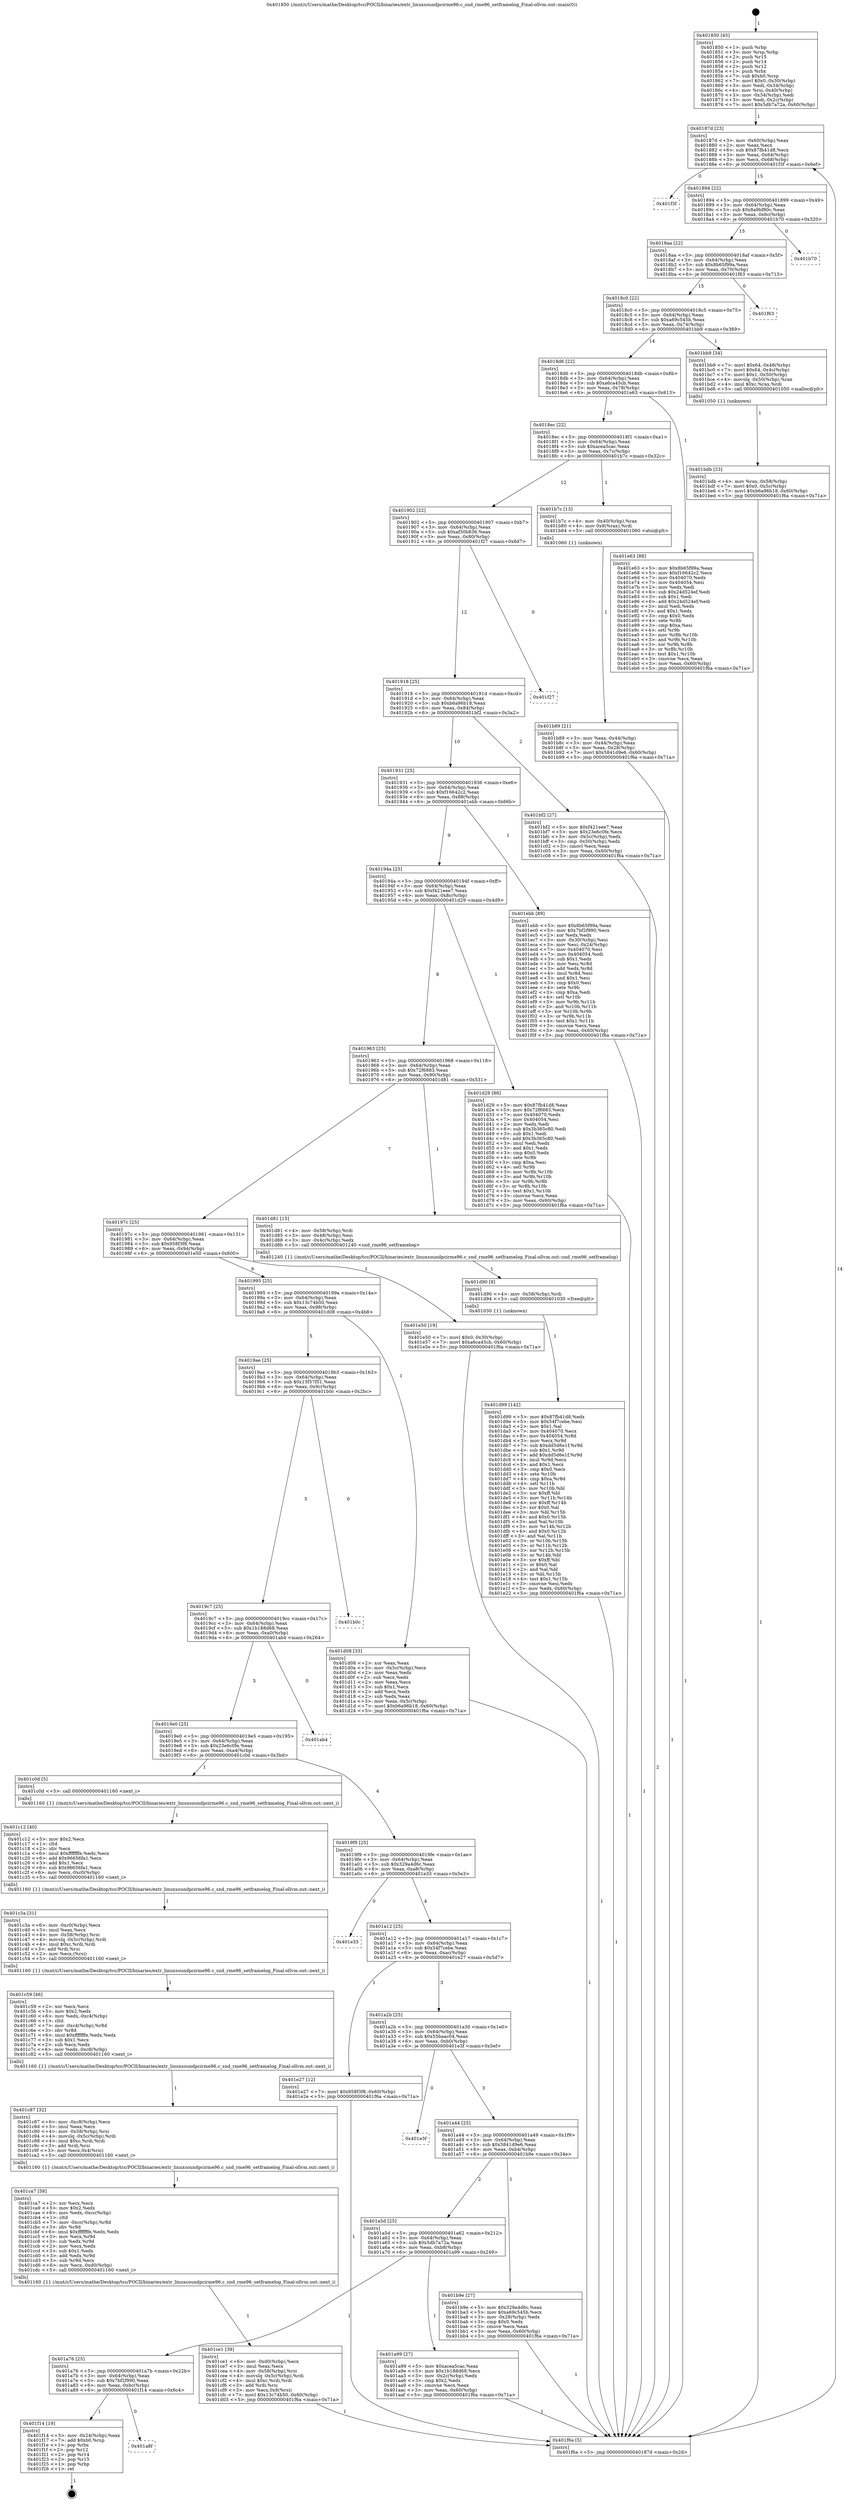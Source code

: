 digraph "0x401850" {
  label = "0x401850 (/mnt/c/Users/mathe/Desktop/tcc/POCII/binaries/extr_linuxsoundpcirme96.c_snd_rme96_setframelog_Final-ollvm.out::main(0))"
  labelloc = "t"
  node[shape=record]

  Entry [label="",width=0.3,height=0.3,shape=circle,fillcolor=black,style=filled]
  "0x40187d" [label="{
     0x40187d [23]\l
     | [instrs]\l
     &nbsp;&nbsp;0x40187d \<+3\>: mov -0x60(%rbp),%eax\l
     &nbsp;&nbsp;0x401880 \<+2\>: mov %eax,%ecx\l
     &nbsp;&nbsp;0x401882 \<+6\>: sub $0x87fb41d8,%ecx\l
     &nbsp;&nbsp;0x401888 \<+3\>: mov %eax,-0x64(%rbp)\l
     &nbsp;&nbsp;0x40188b \<+3\>: mov %ecx,-0x68(%rbp)\l
     &nbsp;&nbsp;0x40188e \<+6\>: je 0000000000401f3f \<main+0x6ef\>\l
  }"]
  "0x401f3f" [label="{
     0x401f3f\l
  }", style=dashed]
  "0x401894" [label="{
     0x401894 [22]\l
     | [instrs]\l
     &nbsp;&nbsp;0x401894 \<+5\>: jmp 0000000000401899 \<main+0x49\>\l
     &nbsp;&nbsp;0x401899 \<+3\>: mov -0x64(%rbp),%eax\l
     &nbsp;&nbsp;0x40189c \<+5\>: sub $0x8a9bf80c,%eax\l
     &nbsp;&nbsp;0x4018a1 \<+3\>: mov %eax,-0x6c(%rbp)\l
     &nbsp;&nbsp;0x4018a4 \<+6\>: je 0000000000401b70 \<main+0x320\>\l
  }"]
  Exit [label="",width=0.3,height=0.3,shape=circle,fillcolor=black,style=filled,peripheries=2]
  "0x401b70" [label="{
     0x401b70\l
  }", style=dashed]
  "0x4018aa" [label="{
     0x4018aa [22]\l
     | [instrs]\l
     &nbsp;&nbsp;0x4018aa \<+5\>: jmp 00000000004018af \<main+0x5f\>\l
     &nbsp;&nbsp;0x4018af \<+3\>: mov -0x64(%rbp),%eax\l
     &nbsp;&nbsp;0x4018b2 \<+5\>: sub $0x8b65f99a,%eax\l
     &nbsp;&nbsp;0x4018b7 \<+3\>: mov %eax,-0x70(%rbp)\l
     &nbsp;&nbsp;0x4018ba \<+6\>: je 0000000000401f63 \<main+0x713\>\l
  }"]
  "0x401a8f" [label="{
     0x401a8f\l
  }", style=dashed]
  "0x401f63" [label="{
     0x401f63\l
  }", style=dashed]
  "0x4018c0" [label="{
     0x4018c0 [22]\l
     | [instrs]\l
     &nbsp;&nbsp;0x4018c0 \<+5\>: jmp 00000000004018c5 \<main+0x75\>\l
     &nbsp;&nbsp;0x4018c5 \<+3\>: mov -0x64(%rbp),%eax\l
     &nbsp;&nbsp;0x4018c8 \<+5\>: sub $0xa69c545b,%eax\l
     &nbsp;&nbsp;0x4018cd \<+3\>: mov %eax,-0x74(%rbp)\l
     &nbsp;&nbsp;0x4018d0 \<+6\>: je 0000000000401bb9 \<main+0x369\>\l
  }"]
  "0x401f14" [label="{
     0x401f14 [19]\l
     | [instrs]\l
     &nbsp;&nbsp;0x401f14 \<+3\>: mov -0x24(%rbp),%eax\l
     &nbsp;&nbsp;0x401f17 \<+7\>: add $0xb0,%rsp\l
     &nbsp;&nbsp;0x401f1e \<+1\>: pop %rbx\l
     &nbsp;&nbsp;0x401f1f \<+2\>: pop %r12\l
     &nbsp;&nbsp;0x401f21 \<+2\>: pop %r14\l
     &nbsp;&nbsp;0x401f23 \<+2\>: pop %r15\l
     &nbsp;&nbsp;0x401f25 \<+1\>: pop %rbp\l
     &nbsp;&nbsp;0x401f26 \<+1\>: ret\l
  }"]
  "0x401bb9" [label="{
     0x401bb9 [34]\l
     | [instrs]\l
     &nbsp;&nbsp;0x401bb9 \<+7\>: movl $0x64,-0x48(%rbp)\l
     &nbsp;&nbsp;0x401bc0 \<+7\>: movl $0x64,-0x4c(%rbp)\l
     &nbsp;&nbsp;0x401bc7 \<+7\>: movl $0x1,-0x50(%rbp)\l
     &nbsp;&nbsp;0x401bce \<+4\>: movslq -0x50(%rbp),%rax\l
     &nbsp;&nbsp;0x401bd2 \<+4\>: imul $0xc,%rax,%rdi\l
     &nbsp;&nbsp;0x401bd6 \<+5\>: call 0000000000401050 \<malloc@plt\>\l
     | [calls]\l
     &nbsp;&nbsp;0x401050 \{1\} (unknown)\l
  }"]
  "0x4018d6" [label="{
     0x4018d6 [22]\l
     | [instrs]\l
     &nbsp;&nbsp;0x4018d6 \<+5\>: jmp 00000000004018db \<main+0x8b\>\l
     &nbsp;&nbsp;0x4018db \<+3\>: mov -0x64(%rbp),%eax\l
     &nbsp;&nbsp;0x4018de \<+5\>: sub $0xa6ca45cb,%eax\l
     &nbsp;&nbsp;0x4018e3 \<+3\>: mov %eax,-0x78(%rbp)\l
     &nbsp;&nbsp;0x4018e6 \<+6\>: je 0000000000401e63 \<main+0x613\>\l
  }"]
  "0x401d99" [label="{
     0x401d99 [142]\l
     | [instrs]\l
     &nbsp;&nbsp;0x401d99 \<+5\>: mov $0x87fb41d8,%edx\l
     &nbsp;&nbsp;0x401d9e \<+5\>: mov $0x54f7cebe,%esi\l
     &nbsp;&nbsp;0x401da3 \<+2\>: mov $0x1,%al\l
     &nbsp;&nbsp;0x401da5 \<+7\>: mov 0x404070,%ecx\l
     &nbsp;&nbsp;0x401dac \<+8\>: mov 0x404054,%r8d\l
     &nbsp;&nbsp;0x401db4 \<+3\>: mov %ecx,%r9d\l
     &nbsp;&nbsp;0x401db7 \<+7\>: sub $0xdd5d6e1f,%r9d\l
     &nbsp;&nbsp;0x401dbe \<+4\>: sub $0x1,%r9d\l
     &nbsp;&nbsp;0x401dc2 \<+7\>: add $0xdd5d6e1f,%r9d\l
     &nbsp;&nbsp;0x401dc9 \<+4\>: imul %r9d,%ecx\l
     &nbsp;&nbsp;0x401dcd \<+3\>: and $0x1,%ecx\l
     &nbsp;&nbsp;0x401dd0 \<+3\>: cmp $0x0,%ecx\l
     &nbsp;&nbsp;0x401dd3 \<+4\>: sete %r10b\l
     &nbsp;&nbsp;0x401dd7 \<+4\>: cmp $0xa,%r8d\l
     &nbsp;&nbsp;0x401ddb \<+4\>: setl %r11b\l
     &nbsp;&nbsp;0x401ddf \<+3\>: mov %r10b,%bl\l
     &nbsp;&nbsp;0x401de2 \<+3\>: xor $0xff,%bl\l
     &nbsp;&nbsp;0x401de5 \<+3\>: mov %r11b,%r14b\l
     &nbsp;&nbsp;0x401de8 \<+4\>: xor $0xff,%r14b\l
     &nbsp;&nbsp;0x401dec \<+2\>: xor $0x0,%al\l
     &nbsp;&nbsp;0x401dee \<+3\>: mov %bl,%r15b\l
     &nbsp;&nbsp;0x401df1 \<+4\>: and $0x0,%r15b\l
     &nbsp;&nbsp;0x401df5 \<+3\>: and %al,%r10b\l
     &nbsp;&nbsp;0x401df8 \<+3\>: mov %r14b,%r12b\l
     &nbsp;&nbsp;0x401dfb \<+4\>: and $0x0,%r12b\l
     &nbsp;&nbsp;0x401dff \<+3\>: and %al,%r11b\l
     &nbsp;&nbsp;0x401e02 \<+3\>: or %r10b,%r15b\l
     &nbsp;&nbsp;0x401e05 \<+3\>: or %r11b,%r12b\l
     &nbsp;&nbsp;0x401e08 \<+3\>: xor %r12b,%r15b\l
     &nbsp;&nbsp;0x401e0b \<+3\>: or %r14b,%bl\l
     &nbsp;&nbsp;0x401e0e \<+3\>: xor $0xff,%bl\l
     &nbsp;&nbsp;0x401e11 \<+2\>: or $0x0,%al\l
     &nbsp;&nbsp;0x401e13 \<+2\>: and %al,%bl\l
     &nbsp;&nbsp;0x401e15 \<+3\>: or %bl,%r15b\l
     &nbsp;&nbsp;0x401e18 \<+4\>: test $0x1,%r15b\l
     &nbsp;&nbsp;0x401e1c \<+3\>: cmovne %esi,%edx\l
     &nbsp;&nbsp;0x401e1f \<+3\>: mov %edx,-0x60(%rbp)\l
     &nbsp;&nbsp;0x401e22 \<+5\>: jmp 0000000000401f6a \<main+0x71a\>\l
  }"]
  "0x401e63" [label="{
     0x401e63 [88]\l
     | [instrs]\l
     &nbsp;&nbsp;0x401e63 \<+5\>: mov $0x8b65f99a,%eax\l
     &nbsp;&nbsp;0x401e68 \<+5\>: mov $0xf16642c2,%ecx\l
     &nbsp;&nbsp;0x401e6d \<+7\>: mov 0x404070,%edx\l
     &nbsp;&nbsp;0x401e74 \<+7\>: mov 0x404054,%esi\l
     &nbsp;&nbsp;0x401e7b \<+2\>: mov %edx,%edi\l
     &nbsp;&nbsp;0x401e7d \<+6\>: sub $0x24d524ef,%edi\l
     &nbsp;&nbsp;0x401e83 \<+3\>: sub $0x1,%edi\l
     &nbsp;&nbsp;0x401e86 \<+6\>: add $0x24d524ef,%edi\l
     &nbsp;&nbsp;0x401e8c \<+3\>: imul %edi,%edx\l
     &nbsp;&nbsp;0x401e8f \<+3\>: and $0x1,%edx\l
     &nbsp;&nbsp;0x401e92 \<+3\>: cmp $0x0,%edx\l
     &nbsp;&nbsp;0x401e95 \<+4\>: sete %r8b\l
     &nbsp;&nbsp;0x401e99 \<+3\>: cmp $0xa,%esi\l
     &nbsp;&nbsp;0x401e9c \<+4\>: setl %r9b\l
     &nbsp;&nbsp;0x401ea0 \<+3\>: mov %r8b,%r10b\l
     &nbsp;&nbsp;0x401ea3 \<+3\>: and %r9b,%r10b\l
     &nbsp;&nbsp;0x401ea6 \<+3\>: xor %r9b,%r8b\l
     &nbsp;&nbsp;0x401ea9 \<+3\>: or %r8b,%r10b\l
     &nbsp;&nbsp;0x401eac \<+4\>: test $0x1,%r10b\l
     &nbsp;&nbsp;0x401eb0 \<+3\>: cmovne %ecx,%eax\l
     &nbsp;&nbsp;0x401eb3 \<+3\>: mov %eax,-0x60(%rbp)\l
     &nbsp;&nbsp;0x401eb6 \<+5\>: jmp 0000000000401f6a \<main+0x71a\>\l
  }"]
  "0x4018ec" [label="{
     0x4018ec [22]\l
     | [instrs]\l
     &nbsp;&nbsp;0x4018ec \<+5\>: jmp 00000000004018f1 \<main+0xa1\>\l
     &nbsp;&nbsp;0x4018f1 \<+3\>: mov -0x64(%rbp),%eax\l
     &nbsp;&nbsp;0x4018f4 \<+5\>: sub $0xacea5cac,%eax\l
     &nbsp;&nbsp;0x4018f9 \<+3\>: mov %eax,-0x7c(%rbp)\l
     &nbsp;&nbsp;0x4018fc \<+6\>: je 0000000000401b7c \<main+0x32c\>\l
  }"]
  "0x401d90" [label="{
     0x401d90 [9]\l
     | [instrs]\l
     &nbsp;&nbsp;0x401d90 \<+4\>: mov -0x58(%rbp),%rdi\l
     &nbsp;&nbsp;0x401d94 \<+5\>: call 0000000000401030 \<free@plt\>\l
     | [calls]\l
     &nbsp;&nbsp;0x401030 \{1\} (unknown)\l
  }"]
  "0x401b7c" [label="{
     0x401b7c [13]\l
     | [instrs]\l
     &nbsp;&nbsp;0x401b7c \<+4\>: mov -0x40(%rbp),%rax\l
     &nbsp;&nbsp;0x401b80 \<+4\>: mov 0x8(%rax),%rdi\l
     &nbsp;&nbsp;0x401b84 \<+5\>: call 0000000000401060 \<atoi@plt\>\l
     | [calls]\l
     &nbsp;&nbsp;0x401060 \{1\} (unknown)\l
  }"]
  "0x401902" [label="{
     0x401902 [22]\l
     | [instrs]\l
     &nbsp;&nbsp;0x401902 \<+5\>: jmp 0000000000401907 \<main+0xb7\>\l
     &nbsp;&nbsp;0x401907 \<+3\>: mov -0x64(%rbp),%eax\l
     &nbsp;&nbsp;0x40190a \<+5\>: sub $0xaf30b836,%eax\l
     &nbsp;&nbsp;0x40190f \<+3\>: mov %eax,-0x80(%rbp)\l
     &nbsp;&nbsp;0x401912 \<+6\>: je 0000000000401f27 \<main+0x6d7\>\l
  }"]
  "0x401ce1" [label="{
     0x401ce1 [39]\l
     | [instrs]\l
     &nbsp;&nbsp;0x401ce1 \<+6\>: mov -0xd0(%rbp),%ecx\l
     &nbsp;&nbsp;0x401ce7 \<+3\>: imul %eax,%ecx\l
     &nbsp;&nbsp;0x401cea \<+4\>: mov -0x58(%rbp),%rsi\l
     &nbsp;&nbsp;0x401cee \<+4\>: movslq -0x5c(%rbp),%rdi\l
     &nbsp;&nbsp;0x401cf2 \<+4\>: imul $0xc,%rdi,%rdi\l
     &nbsp;&nbsp;0x401cf6 \<+3\>: add %rdi,%rsi\l
     &nbsp;&nbsp;0x401cf9 \<+3\>: mov %ecx,0x8(%rsi)\l
     &nbsp;&nbsp;0x401cfc \<+7\>: movl $0x13c74b50,-0x60(%rbp)\l
     &nbsp;&nbsp;0x401d03 \<+5\>: jmp 0000000000401f6a \<main+0x71a\>\l
  }"]
  "0x401f27" [label="{
     0x401f27\l
  }", style=dashed]
  "0x401918" [label="{
     0x401918 [25]\l
     | [instrs]\l
     &nbsp;&nbsp;0x401918 \<+5\>: jmp 000000000040191d \<main+0xcd\>\l
     &nbsp;&nbsp;0x40191d \<+3\>: mov -0x64(%rbp),%eax\l
     &nbsp;&nbsp;0x401920 \<+5\>: sub $0xb6a96b18,%eax\l
     &nbsp;&nbsp;0x401925 \<+6\>: mov %eax,-0x84(%rbp)\l
     &nbsp;&nbsp;0x40192b \<+6\>: je 0000000000401bf2 \<main+0x3a2\>\l
  }"]
  "0x401ca7" [label="{
     0x401ca7 [58]\l
     | [instrs]\l
     &nbsp;&nbsp;0x401ca7 \<+2\>: xor %ecx,%ecx\l
     &nbsp;&nbsp;0x401ca9 \<+5\>: mov $0x2,%edx\l
     &nbsp;&nbsp;0x401cae \<+6\>: mov %edx,-0xcc(%rbp)\l
     &nbsp;&nbsp;0x401cb4 \<+1\>: cltd\l
     &nbsp;&nbsp;0x401cb5 \<+7\>: mov -0xcc(%rbp),%r8d\l
     &nbsp;&nbsp;0x401cbc \<+3\>: idiv %r8d\l
     &nbsp;&nbsp;0x401cbf \<+6\>: imul $0xfffffffe,%edx,%edx\l
     &nbsp;&nbsp;0x401cc5 \<+3\>: mov %ecx,%r9d\l
     &nbsp;&nbsp;0x401cc8 \<+3\>: sub %edx,%r9d\l
     &nbsp;&nbsp;0x401ccb \<+2\>: mov %ecx,%edx\l
     &nbsp;&nbsp;0x401ccd \<+3\>: sub $0x1,%edx\l
     &nbsp;&nbsp;0x401cd0 \<+3\>: add %edx,%r9d\l
     &nbsp;&nbsp;0x401cd3 \<+3\>: sub %r9d,%ecx\l
     &nbsp;&nbsp;0x401cd6 \<+6\>: mov %ecx,-0xd0(%rbp)\l
     &nbsp;&nbsp;0x401cdc \<+5\>: call 0000000000401160 \<next_i\>\l
     | [calls]\l
     &nbsp;&nbsp;0x401160 \{1\} (/mnt/c/Users/mathe/Desktop/tcc/POCII/binaries/extr_linuxsoundpcirme96.c_snd_rme96_setframelog_Final-ollvm.out::next_i)\l
  }"]
  "0x401bf2" [label="{
     0x401bf2 [27]\l
     | [instrs]\l
     &nbsp;&nbsp;0x401bf2 \<+5\>: mov $0xf421eee7,%eax\l
     &nbsp;&nbsp;0x401bf7 \<+5\>: mov $0x23e6c0fe,%ecx\l
     &nbsp;&nbsp;0x401bfc \<+3\>: mov -0x5c(%rbp),%edx\l
     &nbsp;&nbsp;0x401bff \<+3\>: cmp -0x50(%rbp),%edx\l
     &nbsp;&nbsp;0x401c02 \<+3\>: cmovl %ecx,%eax\l
     &nbsp;&nbsp;0x401c05 \<+3\>: mov %eax,-0x60(%rbp)\l
     &nbsp;&nbsp;0x401c08 \<+5\>: jmp 0000000000401f6a \<main+0x71a\>\l
  }"]
  "0x401931" [label="{
     0x401931 [25]\l
     | [instrs]\l
     &nbsp;&nbsp;0x401931 \<+5\>: jmp 0000000000401936 \<main+0xe6\>\l
     &nbsp;&nbsp;0x401936 \<+3\>: mov -0x64(%rbp),%eax\l
     &nbsp;&nbsp;0x401939 \<+5\>: sub $0xf16642c2,%eax\l
     &nbsp;&nbsp;0x40193e \<+6\>: mov %eax,-0x88(%rbp)\l
     &nbsp;&nbsp;0x401944 \<+6\>: je 0000000000401ebb \<main+0x66b\>\l
  }"]
  "0x401c87" [label="{
     0x401c87 [32]\l
     | [instrs]\l
     &nbsp;&nbsp;0x401c87 \<+6\>: mov -0xc8(%rbp),%ecx\l
     &nbsp;&nbsp;0x401c8d \<+3\>: imul %eax,%ecx\l
     &nbsp;&nbsp;0x401c90 \<+4\>: mov -0x58(%rbp),%rsi\l
     &nbsp;&nbsp;0x401c94 \<+4\>: movslq -0x5c(%rbp),%rdi\l
     &nbsp;&nbsp;0x401c98 \<+4\>: imul $0xc,%rdi,%rdi\l
     &nbsp;&nbsp;0x401c9c \<+3\>: add %rdi,%rsi\l
     &nbsp;&nbsp;0x401c9f \<+3\>: mov %ecx,0x4(%rsi)\l
     &nbsp;&nbsp;0x401ca2 \<+5\>: call 0000000000401160 \<next_i\>\l
     | [calls]\l
     &nbsp;&nbsp;0x401160 \{1\} (/mnt/c/Users/mathe/Desktop/tcc/POCII/binaries/extr_linuxsoundpcirme96.c_snd_rme96_setframelog_Final-ollvm.out::next_i)\l
  }"]
  "0x401ebb" [label="{
     0x401ebb [89]\l
     | [instrs]\l
     &nbsp;&nbsp;0x401ebb \<+5\>: mov $0x8b65f99a,%eax\l
     &nbsp;&nbsp;0x401ec0 \<+5\>: mov $0x7bf2f990,%ecx\l
     &nbsp;&nbsp;0x401ec5 \<+2\>: xor %edx,%edx\l
     &nbsp;&nbsp;0x401ec7 \<+3\>: mov -0x30(%rbp),%esi\l
     &nbsp;&nbsp;0x401eca \<+3\>: mov %esi,-0x24(%rbp)\l
     &nbsp;&nbsp;0x401ecd \<+7\>: mov 0x404070,%esi\l
     &nbsp;&nbsp;0x401ed4 \<+7\>: mov 0x404054,%edi\l
     &nbsp;&nbsp;0x401edb \<+3\>: sub $0x1,%edx\l
     &nbsp;&nbsp;0x401ede \<+3\>: mov %esi,%r8d\l
     &nbsp;&nbsp;0x401ee1 \<+3\>: add %edx,%r8d\l
     &nbsp;&nbsp;0x401ee4 \<+4\>: imul %r8d,%esi\l
     &nbsp;&nbsp;0x401ee8 \<+3\>: and $0x1,%esi\l
     &nbsp;&nbsp;0x401eeb \<+3\>: cmp $0x0,%esi\l
     &nbsp;&nbsp;0x401eee \<+4\>: sete %r9b\l
     &nbsp;&nbsp;0x401ef2 \<+3\>: cmp $0xa,%edi\l
     &nbsp;&nbsp;0x401ef5 \<+4\>: setl %r10b\l
     &nbsp;&nbsp;0x401ef9 \<+3\>: mov %r9b,%r11b\l
     &nbsp;&nbsp;0x401efc \<+3\>: and %r10b,%r11b\l
     &nbsp;&nbsp;0x401eff \<+3\>: xor %r10b,%r9b\l
     &nbsp;&nbsp;0x401f02 \<+3\>: or %r9b,%r11b\l
     &nbsp;&nbsp;0x401f05 \<+4\>: test $0x1,%r11b\l
     &nbsp;&nbsp;0x401f09 \<+3\>: cmovne %ecx,%eax\l
     &nbsp;&nbsp;0x401f0c \<+3\>: mov %eax,-0x60(%rbp)\l
     &nbsp;&nbsp;0x401f0f \<+5\>: jmp 0000000000401f6a \<main+0x71a\>\l
  }"]
  "0x40194a" [label="{
     0x40194a [25]\l
     | [instrs]\l
     &nbsp;&nbsp;0x40194a \<+5\>: jmp 000000000040194f \<main+0xff\>\l
     &nbsp;&nbsp;0x40194f \<+3\>: mov -0x64(%rbp),%eax\l
     &nbsp;&nbsp;0x401952 \<+5\>: sub $0xf421eee7,%eax\l
     &nbsp;&nbsp;0x401957 \<+6\>: mov %eax,-0x8c(%rbp)\l
     &nbsp;&nbsp;0x40195d \<+6\>: je 0000000000401d29 \<main+0x4d9\>\l
  }"]
  "0x401c59" [label="{
     0x401c59 [46]\l
     | [instrs]\l
     &nbsp;&nbsp;0x401c59 \<+2\>: xor %ecx,%ecx\l
     &nbsp;&nbsp;0x401c5b \<+5\>: mov $0x2,%edx\l
     &nbsp;&nbsp;0x401c60 \<+6\>: mov %edx,-0xc4(%rbp)\l
     &nbsp;&nbsp;0x401c66 \<+1\>: cltd\l
     &nbsp;&nbsp;0x401c67 \<+7\>: mov -0xc4(%rbp),%r8d\l
     &nbsp;&nbsp;0x401c6e \<+3\>: idiv %r8d\l
     &nbsp;&nbsp;0x401c71 \<+6\>: imul $0xfffffffe,%edx,%edx\l
     &nbsp;&nbsp;0x401c77 \<+3\>: sub $0x1,%ecx\l
     &nbsp;&nbsp;0x401c7a \<+2\>: sub %ecx,%edx\l
     &nbsp;&nbsp;0x401c7c \<+6\>: mov %edx,-0xc8(%rbp)\l
     &nbsp;&nbsp;0x401c82 \<+5\>: call 0000000000401160 \<next_i\>\l
     | [calls]\l
     &nbsp;&nbsp;0x401160 \{1\} (/mnt/c/Users/mathe/Desktop/tcc/POCII/binaries/extr_linuxsoundpcirme96.c_snd_rme96_setframelog_Final-ollvm.out::next_i)\l
  }"]
  "0x401d29" [label="{
     0x401d29 [88]\l
     | [instrs]\l
     &nbsp;&nbsp;0x401d29 \<+5\>: mov $0x87fb41d8,%eax\l
     &nbsp;&nbsp;0x401d2e \<+5\>: mov $0x72f6883,%ecx\l
     &nbsp;&nbsp;0x401d33 \<+7\>: mov 0x404070,%edx\l
     &nbsp;&nbsp;0x401d3a \<+7\>: mov 0x404054,%esi\l
     &nbsp;&nbsp;0x401d41 \<+2\>: mov %edx,%edi\l
     &nbsp;&nbsp;0x401d43 \<+6\>: sub $0x3b365c80,%edi\l
     &nbsp;&nbsp;0x401d49 \<+3\>: sub $0x1,%edi\l
     &nbsp;&nbsp;0x401d4c \<+6\>: add $0x3b365c80,%edi\l
     &nbsp;&nbsp;0x401d52 \<+3\>: imul %edi,%edx\l
     &nbsp;&nbsp;0x401d55 \<+3\>: and $0x1,%edx\l
     &nbsp;&nbsp;0x401d58 \<+3\>: cmp $0x0,%edx\l
     &nbsp;&nbsp;0x401d5b \<+4\>: sete %r8b\l
     &nbsp;&nbsp;0x401d5f \<+3\>: cmp $0xa,%esi\l
     &nbsp;&nbsp;0x401d62 \<+4\>: setl %r9b\l
     &nbsp;&nbsp;0x401d66 \<+3\>: mov %r8b,%r10b\l
     &nbsp;&nbsp;0x401d69 \<+3\>: and %r9b,%r10b\l
     &nbsp;&nbsp;0x401d6c \<+3\>: xor %r9b,%r8b\l
     &nbsp;&nbsp;0x401d6f \<+3\>: or %r8b,%r10b\l
     &nbsp;&nbsp;0x401d72 \<+4\>: test $0x1,%r10b\l
     &nbsp;&nbsp;0x401d76 \<+3\>: cmovne %ecx,%eax\l
     &nbsp;&nbsp;0x401d79 \<+3\>: mov %eax,-0x60(%rbp)\l
     &nbsp;&nbsp;0x401d7c \<+5\>: jmp 0000000000401f6a \<main+0x71a\>\l
  }"]
  "0x401963" [label="{
     0x401963 [25]\l
     | [instrs]\l
     &nbsp;&nbsp;0x401963 \<+5\>: jmp 0000000000401968 \<main+0x118\>\l
     &nbsp;&nbsp;0x401968 \<+3\>: mov -0x64(%rbp),%eax\l
     &nbsp;&nbsp;0x40196b \<+5\>: sub $0x72f6883,%eax\l
     &nbsp;&nbsp;0x401970 \<+6\>: mov %eax,-0x90(%rbp)\l
     &nbsp;&nbsp;0x401976 \<+6\>: je 0000000000401d81 \<main+0x531\>\l
  }"]
  "0x401c3a" [label="{
     0x401c3a [31]\l
     | [instrs]\l
     &nbsp;&nbsp;0x401c3a \<+6\>: mov -0xc0(%rbp),%ecx\l
     &nbsp;&nbsp;0x401c40 \<+3\>: imul %eax,%ecx\l
     &nbsp;&nbsp;0x401c43 \<+4\>: mov -0x58(%rbp),%rsi\l
     &nbsp;&nbsp;0x401c47 \<+4\>: movslq -0x5c(%rbp),%rdi\l
     &nbsp;&nbsp;0x401c4b \<+4\>: imul $0xc,%rdi,%rdi\l
     &nbsp;&nbsp;0x401c4f \<+3\>: add %rdi,%rsi\l
     &nbsp;&nbsp;0x401c52 \<+2\>: mov %ecx,(%rsi)\l
     &nbsp;&nbsp;0x401c54 \<+5\>: call 0000000000401160 \<next_i\>\l
     | [calls]\l
     &nbsp;&nbsp;0x401160 \{1\} (/mnt/c/Users/mathe/Desktop/tcc/POCII/binaries/extr_linuxsoundpcirme96.c_snd_rme96_setframelog_Final-ollvm.out::next_i)\l
  }"]
  "0x401d81" [label="{
     0x401d81 [15]\l
     | [instrs]\l
     &nbsp;&nbsp;0x401d81 \<+4\>: mov -0x58(%rbp),%rdi\l
     &nbsp;&nbsp;0x401d85 \<+3\>: mov -0x48(%rbp),%esi\l
     &nbsp;&nbsp;0x401d88 \<+3\>: mov -0x4c(%rbp),%edx\l
     &nbsp;&nbsp;0x401d8b \<+5\>: call 0000000000401240 \<snd_rme96_setframelog\>\l
     | [calls]\l
     &nbsp;&nbsp;0x401240 \{1\} (/mnt/c/Users/mathe/Desktop/tcc/POCII/binaries/extr_linuxsoundpcirme96.c_snd_rme96_setframelog_Final-ollvm.out::snd_rme96_setframelog)\l
  }"]
  "0x40197c" [label="{
     0x40197c [25]\l
     | [instrs]\l
     &nbsp;&nbsp;0x40197c \<+5\>: jmp 0000000000401981 \<main+0x131\>\l
     &nbsp;&nbsp;0x401981 \<+3\>: mov -0x64(%rbp),%eax\l
     &nbsp;&nbsp;0x401984 \<+5\>: sub $0x958f3f8,%eax\l
     &nbsp;&nbsp;0x401989 \<+6\>: mov %eax,-0x94(%rbp)\l
     &nbsp;&nbsp;0x40198f \<+6\>: je 0000000000401e50 \<main+0x600\>\l
  }"]
  "0x401c12" [label="{
     0x401c12 [40]\l
     | [instrs]\l
     &nbsp;&nbsp;0x401c12 \<+5\>: mov $0x2,%ecx\l
     &nbsp;&nbsp;0x401c17 \<+1\>: cltd\l
     &nbsp;&nbsp;0x401c18 \<+2\>: idiv %ecx\l
     &nbsp;&nbsp;0x401c1a \<+6\>: imul $0xfffffffe,%edx,%ecx\l
     &nbsp;&nbsp;0x401c20 \<+6\>: add $0x96656fa1,%ecx\l
     &nbsp;&nbsp;0x401c26 \<+3\>: add $0x1,%ecx\l
     &nbsp;&nbsp;0x401c29 \<+6\>: sub $0x96656fa1,%ecx\l
     &nbsp;&nbsp;0x401c2f \<+6\>: mov %ecx,-0xc0(%rbp)\l
     &nbsp;&nbsp;0x401c35 \<+5\>: call 0000000000401160 \<next_i\>\l
     | [calls]\l
     &nbsp;&nbsp;0x401160 \{1\} (/mnt/c/Users/mathe/Desktop/tcc/POCII/binaries/extr_linuxsoundpcirme96.c_snd_rme96_setframelog_Final-ollvm.out::next_i)\l
  }"]
  "0x401e50" [label="{
     0x401e50 [19]\l
     | [instrs]\l
     &nbsp;&nbsp;0x401e50 \<+7\>: movl $0x0,-0x30(%rbp)\l
     &nbsp;&nbsp;0x401e57 \<+7\>: movl $0xa6ca45cb,-0x60(%rbp)\l
     &nbsp;&nbsp;0x401e5e \<+5\>: jmp 0000000000401f6a \<main+0x71a\>\l
  }"]
  "0x401995" [label="{
     0x401995 [25]\l
     | [instrs]\l
     &nbsp;&nbsp;0x401995 \<+5\>: jmp 000000000040199a \<main+0x14a\>\l
     &nbsp;&nbsp;0x40199a \<+3\>: mov -0x64(%rbp),%eax\l
     &nbsp;&nbsp;0x40199d \<+5\>: sub $0x13c74b50,%eax\l
     &nbsp;&nbsp;0x4019a2 \<+6\>: mov %eax,-0x98(%rbp)\l
     &nbsp;&nbsp;0x4019a8 \<+6\>: je 0000000000401d08 \<main+0x4b8\>\l
  }"]
  "0x401bdb" [label="{
     0x401bdb [23]\l
     | [instrs]\l
     &nbsp;&nbsp;0x401bdb \<+4\>: mov %rax,-0x58(%rbp)\l
     &nbsp;&nbsp;0x401bdf \<+7\>: movl $0x0,-0x5c(%rbp)\l
     &nbsp;&nbsp;0x401be6 \<+7\>: movl $0xb6a96b18,-0x60(%rbp)\l
     &nbsp;&nbsp;0x401bed \<+5\>: jmp 0000000000401f6a \<main+0x71a\>\l
  }"]
  "0x401d08" [label="{
     0x401d08 [33]\l
     | [instrs]\l
     &nbsp;&nbsp;0x401d08 \<+2\>: xor %eax,%eax\l
     &nbsp;&nbsp;0x401d0a \<+3\>: mov -0x5c(%rbp),%ecx\l
     &nbsp;&nbsp;0x401d0d \<+2\>: mov %eax,%edx\l
     &nbsp;&nbsp;0x401d0f \<+2\>: sub %ecx,%edx\l
     &nbsp;&nbsp;0x401d11 \<+2\>: mov %eax,%ecx\l
     &nbsp;&nbsp;0x401d13 \<+3\>: sub $0x1,%ecx\l
     &nbsp;&nbsp;0x401d16 \<+2\>: add %ecx,%edx\l
     &nbsp;&nbsp;0x401d18 \<+2\>: sub %edx,%eax\l
     &nbsp;&nbsp;0x401d1a \<+3\>: mov %eax,-0x5c(%rbp)\l
     &nbsp;&nbsp;0x401d1d \<+7\>: movl $0xb6a96b18,-0x60(%rbp)\l
     &nbsp;&nbsp;0x401d24 \<+5\>: jmp 0000000000401f6a \<main+0x71a\>\l
  }"]
  "0x4019ae" [label="{
     0x4019ae [25]\l
     | [instrs]\l
     &nbsp;&nbsp;0x4019ae \<+5\>: jmp 00000000004019b3 \<main+0x163\>\l
     &nbsp;&nbsp;0x4019b3 \<+3\>: mov -0x64(%rbp),%eax\l
     &nbsp;&nbsp;0x4019b6 \<+5\>: sub $0x15f57f51,%eax\l
     &nbsp;&nbsp;0x4019bb \<+6\>: mov %eax,-0x9c(%rbp)\l
     &nbsp;&nbsp;0x4019c1 \<+6\>: je 0000000000401b0c \<main+0x2bc\>\l
  }"]
  "0x401b89" [label="{
     0x401b89 [21]\l
     | [instrs]\l
     &nbsp;&nbsp;0x401b89 \<+3\>: mov %eax,-0x44(%rbp)\l
     &nbsp;&nbsp;0x401b8c \<+3\>: mov -0x44(%rbp),%eax\l
     &nbsp;&nbsp;0x401b8f \<+3\>: mov %eax,-0x28(%rbp)\l
     &nbsp;&nbsp;0x401b92 \<+7\>: movl $0x5841d9e6,-0x60(%rbp)\l
     &nbsp;&nbsp;0x401b99 \<+5\>: jmp 0000000000401f6a \<main+0x71a\>\l
  }"]
  "0x401b0c" [label="{
     0x401b0c\l
  }", style=dashed]
  "0x4019c7" [label="{
     0x4019c7 [25]\l
     | [instrs]\l
     &nbsp;&nbsp;0x4019c7 \<+5\>: jmp 00000000004019cc \<main+0x17c\>\l
     &nbsp;&nbsp;0x4019cc \<+3\>: mov -0x64(%rbp),%eax\l
     &nbsp;&nbsp;0x4019cf \<+5\>: sub $0x1b188d68,%eax\l
     &nbsp;&nbsp;0x4019d4 \<+6\>: mov %eax,-0xa0(%rbp)\l
     &nbsp;&nbsp;0x4019da \<+6\>: je 0000000000401ab4 \<main+0x264\>\l
  }"]
  "0x401850" [label="{
     0x401850 [45]\l
     | [instrs]\l
     &nbsp;&nbsp;0x401850 \<+1\>: push %rbp\l
     &nbsp;&nbsp;0x401851 \<+3\>: mov %rsp,%rbp\l
     &nbsp;&nbsp;0x401854 \<+2\>: push %r15\l
     &nbsp;&nbsp;0x401856 \<+2\>: push %r14\l
     &nbsp;&nbsp;0x401858 \<+2\>: push %r12\l
     &nbsp;&nbsp;0x40185a \<+1\>: push %rbx\l
     &nbsp;&nbsp;0x40185b \<+7\>: sub $0xb0,%rsp\l
     &nbsp;&nbsp;0x401862 \<+7\>: movl $0x0,-0x30(%rbp)\l
     &nbsp;&nbsp;0x401869 \<+3\>: mov %edi,-0x34(%rbp)\l
     &nbsp;&nbsp;0x40186c \<+4\>: mov %rsi,-0x40(%rbp)\l
     &nbsp;&nbsp;0x401870 \<+3\>: mov -0x34(%rbp),%edi\l
     &nbsp;&nbsp;0x401873 \<+3\>: mov %edi,-0x2c(%rbp)\l
     &nbsp;&nbsp;0x401876 \<+7\>: movl $0x5db7a72a,-0x60(%rbp)\l
  }"]
  "0x401ab4" [label="{
     0x401ab4\l
  }", style=dashed]
  "0x4019e0" [label="{
     0x4019e0 [25]\l
     | [instrs]\l
     &nbsp;&nbsp;0x4019e0 \<+5\>: jmp 00000000004019e5 \<main+0x195\>\l
     &nbsp;&nbsp;0x4019e5 \<+3\>: mov -0x64(%rbp),%eax\l
     &nbsp;&nbsp;0x4019e8 \<+5\>: sub $0x23e6c0fe,%eax\l
     &nbsp;&nbsp;0x4019ed \<+6\>: mov %eax,-0xa4(%rbp)\l
     &nbsp;&nbsp;0x4019f3 \<+6\>: je 0000000000401c0d \<main+0x3bd\>\l
  }"]
  "0x401f6a" [label="{
     0x401f6a [5]\l
     | [instrs]\l
     &nbsp;&nbsp;0x401f6a \<+5\>: jmp 000000000040187d \<main+0x2d\>\l
  }"]
  "0x401c0d" [label="{
     0x401c0d [5]\l
     | [instrs]\l
     &nbsp;&nbsp;0x401c0d \<+5\>: call 0000000000401160 \<next_i\>\l
     | [calls]\l
     &nbsp;&nbsp;0x401160 \{1\} (/mnt/c/Users/mathe/Desktop/tcc/POCII/binaries/extr_linuxsoundpcirme96.c_snd_rme96_setframelog_Final-ollvm.out::next_i)\l
  }"]
  "0x4019f9" [label="{
     0x4019f9 [25]\l
     | [instrs]\l
     &nbsp;&nbsp;0x4019f9 \<+5\>: jmp 00000000004019fe \<main+0x1ae\>\l
     &nbsp;&nbsp;0x4019fe \<+3\>: mov -0x64(%rbp),%eax\l
     &nbsp;&nbsp;0x401a01 \<+5\>: sub $0x329a4d6c,%eax\l
     &nbsp;&nbsp;0x401a06 \<+6\>: mov %eax,-0xa8(%rbp)\l
     &nbsp;&nbsp;0x401a0c \<+6\>: je 0000000000401e33 \<main+0x5e3\>\l
  }"]
  "0x401a76" [label="{
     0x401a76 [25]\l
     | [instrs]\l
     &nbsp;&nbsp;0x401a76 \<+5\>: jmp 0000000000401a7b \<main+0x22b\>\l
     &nbsp;&nbsp;0x401a7b \<+3\>: mov -0x64(%rbp),%eax\l
     &nbsp;&nbsp;0x401a7e \<+5\>: sub $0x7bf2f990,%eax\l
     &nbsp;&nbsp;0x401a83 \<+6\>: mov %eax,-0xbc(%rbp)\l
     &nbsp;&nbsp;0x401a89 \<+6\>: je 0000000000401f14 \<main+0x6c4\>\l
  }"]
  "0x401e33" [label="{
     0x401e33\l
  }", style=dashed]
  "0x401a12" [label="{
     0x401a12 [25]\l
     | [instrs]\l
     &nbsp;&nbsp;0x401a12 \<+5\>: jmp 0000000000401a17 \<main+0x1c7\>\l
     &nbsp;&nbsp;0x401a17 \<+3\>: mov -0x64(%rbp),%eax\l
     &nbsp;&nbsp;0x401a1a \<+5\>: sub $0x54f7cebe,%eax\l
     &nbsp;&nbsp;0x401a1f \<+6\>: mov %eax,-0xac(%rbp)\l
     &nbsp;&nbsp;0x401a25 \<+6\>: je 0000000000401e27 \<main+0x5d7\>\l
  }"]
  "0x401a99" [label="{
     0x401a99 [27]\l
     | [instrs]\l
     &nbsp;&nbsp;0x401a99 \<+5\>: mov $0xacea5cac,%eax\l
     &nbsp;&nbsp;0x401a9e \<+5\>: mov $0x1b188d68,%ecx\l
     &nbsp;&nbsp;0x401aa3 \<+3\>: mov -0x2c(%rbp),%edx\l
     &nbsp;&nbsp;0x401aa6 \<+3\>: cmp $0x2,%edx\l
     &nbsp;&nbsp;0x401aa9 \<+3\>: cmovne %ecx,%eax\l
     &nbsp;&nbsp;0x401aac \<+3\>: mov %eax,-0x60(%rbp)\l
     &nbsp;&nbsp;0x401aaf \<+5\>: jmp 0000000000401f6a \<main+0x71a\>\l
  }"]
  "0x401e27" [label="{
     0x401e27 [12]\l
     | [instrs]\l
     &nbsp;&nbsp;0x401e27 \<+7\>: movl $0x958f3f8,-0x60(%rbp)\l
     &nbsp;&nbsp;0x401e2e \<+5\>: jmp 0000000000401f6a \<main+0x71a\>\l
  }"]
  "0x401a2b" [label="{
     0x401a2b [25]\l
     | [instrs]\l
     &nbsp;&nbsp;0x401a2b \<+5\>: jmp 0000000000401a30 \<main+0x1e0\>\l
     &nbsp;&nbsp;0x401a30 \<+3\>: mov -0x64(%rbp),%eax\l
     &nbsp;&nbsp;0x401a33 \<+5\>: sub $0x55baac04,%eax\l
     &nbsp;&nbsp;0x401a38 \<+6\>: mov %eax,-0xb0(%rbp)\l
     &nbsp;&nbsp;0x401a3e \<+6\>: je 0000000000401e3f \<main+0x5ef\>\l
  }"]
  "0x401a5d" [label="{
     0x401a5d [25]\l
     | [instrs]\l
     &nbsp;&nbsp;0x401a5d \<+5\>: jmp 0000000000401a62 \<main+0x212\>\l
     &nbsp;&nbsp;0x401a62 \<+3\>: mov -0x64(%rbp),%eax\l
     &nbsp;&nbsp;0x401a65 \<+5\>: sub $0x5db7a72a,%eax\l
     &nbsp;&nbsp;0x401a6a \<+6\>: mov %eax,-0xb8(%rbp)\l
     &nbsp;&nbsp;0x401a70 \<+6\>: je 0000000000401a99 \<main+0x249\>\l
  }"]
  "0x401e3f" [label="{
     0x401e3f\l
  }", style=dashed]
  "0x401a44" [label="{
     0x401a44 [25]\l
     | [instrs]\l
     &nbsp;&nbsp;0x401a44 \<+5\>: jmp 0000000000401a49 \<main+0x1f9\>\l
     &nbsp;&nbsp;0x401a49 \<+3\>: mov -0x64(%rbp),%eax\l
     &nbsp;&nbsp;0x401a4c \<+5\>: sub $0x5841d9e6,%eax\l
     &nbsp;&nbsp;0x401a51 \<+6\>: mov %eax,-0xb4(%rbp)\l
     &nbsp;&nbsp;0x401a57 \<+6\>: je 0000000000401b9e \<main+0x34e\>\l
  }"]
  "0x401b9e" [label="{
     0x401b9e [27]\l
     | [instrs]\l
     &nbsp;&nbsp;0x401b9e \<+5\>: mov $0x329a4d6c,%eax\l
     &nbsp;&nbsp;0x401ba3 \<+5\>: mov $0xa69c545b,%ecx\l
     &nbsp;&nbsp;0x401ba8 \<+3\>: mov -0x28(%rbp),%edx\l
     &nbsp;&nbsp;0x401bab \<+3\>: cmp $0x0,%edx\l
     &nbsp;&nbsp;0x401bae \<+3\>: cmove %ecx,%eax\l
     &nbsp;&nbsp;0x401bb1 \<+3\>: mov %eax,-0x60(%rbp)\l
     &nbsp;&nbsp;0x401bb4 \<+5\>: jmp 0000000000401f6a \<main+0x71a\>\l
  }"]
  Entry -> "0x401850" [label=" 1"]
  "0x40187d" -> "0x401f3f" [label=" 0"]
  "0x40187d" -> "0x401894" [label=" 15"]
  "0x401f14" -> Exit [label=" 1"]
  "0x401894" -> "0x401b70" [label=" 0"]
  "0x401894" -> "0x4018aa" [label=" 15"]
  "0x401a76" -> "0x401a8f" [label=" 0"]
  "0x4018aa" -> "0x401f63" [label=" 0"]
  "0x4018aa" -> "0x4018c0" [label=" 15"]
  "0x401a76" -> "0x401f14" [label=" 1"]
  "0x4018c0" -> "0x401bb9" [label=" 1"]
  "0x4018c0" -> "0x4018d6" [label=" 14"]
  "0x401ebb" -> "0x401f6a" [label=" 1"]
  "0x4018d6" -> "0x401e63" [label=" 1"]
  "0x4018d6" -> "0x4018ec" [label=" 13"]
  "0x401e63" -> "0x401f6a" [label=" 1"]
  "0x4018ec" -> "0x401b7c" [label=" 1"]
  "0x4018ec" -> "0x401902" [label=" 12"]
  "0x401e50" -> "0x401f6a" [label=" 1"]
  "0x401902" -> "0x401f27" [label=" 0"]
  "0x401902" -> "0x401918" [label=" 12"]
  "0x401e27" -> "0x401f6a" [label=" 1"]
  "0x401918" -> "0x401bf2" [label=" 2"]
  "0x401918" -> "0x401931" [label=" 10"]
  "0x401d99" -> "0x401f6a" [label=" 1"]
  "0x401931" -> "0x401ebb" [label=" 1"]
  "0x401931" -> "0x40194a" [label=" 9"]
  "0x401d90" -> "0x401d99" [label=" 1"]
  "0x40194a" -> "0x401d29" [label=" 1"]
  "0x40194a" -> "0x401963" [label=" 8"]
  "0x401d81" -> "0x401d90" [label=" 1"]
  "0x401963" -> "0x401d81" [label=" 1"]
  "0x401963" -> "0x40197c" [label=" 7"]
  "0x401d29" -> "0x401f6a" [label=" 1"]
  "0x40197c" -> "0x401e50" [label=" 1"]
  "0x40197c" -> "0x401995" [label=" 6"]
  "0x401d08" -> "0x401f6a" [label=" 1"]
  "0x401995" -> "0x401d08" [label=" 1"]
  "0x401995" -> "0x4019ae" [label=" 5"]
  "0x401ce1" -> "0x401f6a" [label=" 1"]
  "0x4019ae" -> "0x401b0c" [label=" 0"]
  "0x4019ae" -> "0x4019c7" [label=" 5"]
  "0x401ca7" -> "0x401ce1" [label=" 1"]
  "0x4019c7" -> "0x401ab4" [label=" 0"]
  "0x4019c7" -> "0x4019e0" [label=" 5"]
  "0x401c87" -> "0x401ca7" [label=" 1"]
  "0x4019e0" -> "0x401c0d" [label=" 1"]
  "0x4019e0" -> "0x4019f9" [label=" 4"]
  "0x401c59" -> "0x401c87" [label=" 1"]
  "0x4019f9" -> "0x401e33" [label=" 0"]
  "0x4019f9" -> "0x401a12" [label=" 4"]
  "0x401c3a" -> "0x401c59" [label=" 1"]
  "0x401a12" -> "0x401e27" [label=" 1"]
  "0x401a12" -> "0x401a2b" [label=" 3"]
  "0x401c12" -> "0x401c3a" [label=" 1"]
  "0x401a2b" -> "0x401e3f" [label=" 0"]
  "0x401a2b" -> "0x401a44" [label=" 3"]
  "0x401bf2" -> "0x401f6a" [label=" 2"]
  "0x401a44" -> "0x401b9e" [label=" 1"]
  "0x401a44" -> "0x401a5d" [label=" 2"]
  "0x401c0d" -> "0x401c12" [label=" 1"]
  "0x401a5d" -> "0x401a99" [label=" 1"]
  "0x401a5d" -> "0x401a76" [label=" 1"]
  "0x401a99" -> "0x401f6a" [label=" 1"]
  "0x401850" -> "0x40187d" [label=" 1"]
  "0x401f6a" -> "0x40187d" [label=" 14"]
  "0x401b7c" -> "0x401b89" [label=" 1"]
  "0x401b89" -> "0x401f6a" [label=" 1"]
  "0x401b9e" -> "0x401f6a" [label=" 1"]
  "0x401bb9" -> "0x401bdb" [label=" 1"]
  "0x401bdb" -> "0x401f6a" [label=" 1"]
}
